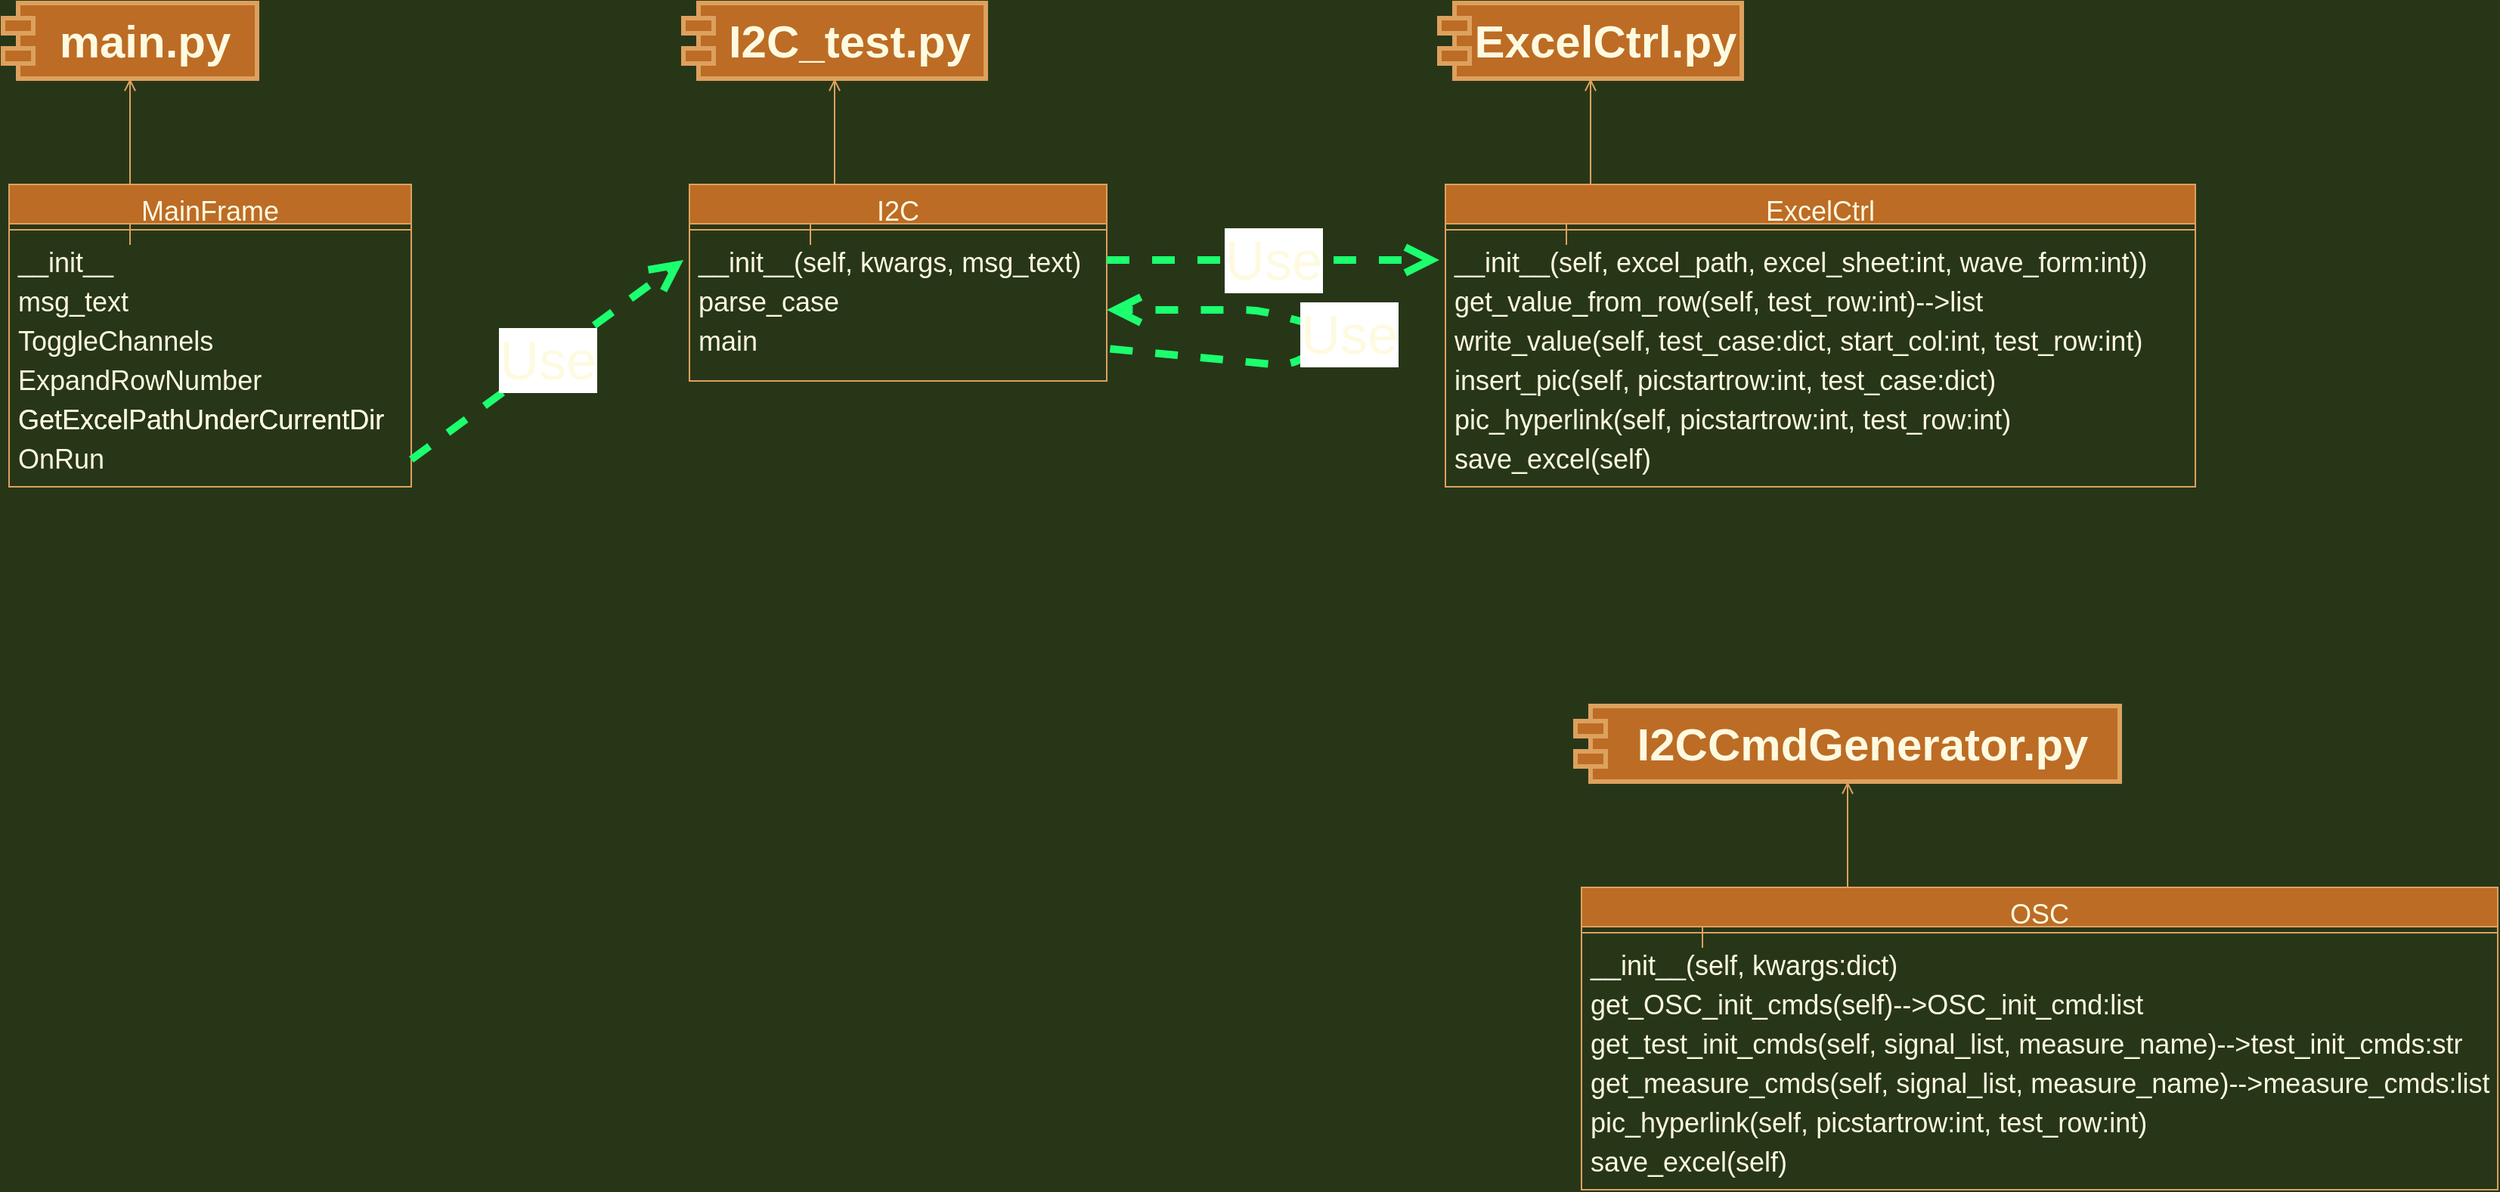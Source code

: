 <mxfile version="15.2.1" type="github">
  <diagram id="C5RBs43oDa-KdzZeNtuy" name="I2C Diagram">
    <mxGraphModel dx="1940" dy="1286" grid="1" gridSize="10" guides="1" tooltips="1" connect="1" arrows="1" fold="1" page="1" pageScale="1" pageWidth="827" pageHeight="1169" background="#283618" math="0" shadow="0">
      <root>
        <mxCell id="WIyWlLk6GJQsqaUBKTNV-0" />
        <mxCell id="WIyWlLk6GJQsqaUBKTNV-1" parent="WIyWlLk6GJQsqaUBKTNV-0" />
        <mxCell id="vuCsuV92tiSEWa9CnFil-13" value="main.py" style="shape=module;align=left;spacingLeft=20;align=center;verticalAlign=top;fillColor=#BC6C25;strokeColor=#DDA15E;fontColor=#FEFAE0;strokeWidth=3;fontStyle=1;fontSize=30;" vertex="1" parent="WIyWlLk6GJQsqaUBKTNV-1">
          <mxGeometry x="-450" y="120" width="168" height="50" as="geometry" />
        </mxCell>
        <mxCell id="vuCsuV92tiSEWa9CnFil-24" style="edgeStyle=orthogonalEdgeStyle;rounded=0;orthogonalLoop=1;jettySize=auto;html=1;entryX=0.5;entryY=1;entryDx=0;entryDy=0;endArrow=open;endFill=0;labelBackgroundColor=#283618;strokeColor=#DDA15E;fontColor=#FEFAE0;" edge="1" parent="WIyWlLk6GJQsqaUBKTNV-1" target="vuCsuV92tiSEWa9CnFil-13">
          <mxGeometry relative="1" as="geometry">
            <mxPoint x="-366" y="280" as="sourcePoint" />
            <Array as="points">
              <mxPoint x="-366" y="250" />
            </Array>
          </mxGeometry>
        </mxCell>
        <mxCell id="vuCsuV92tiSEWa9CnFil-41" value="MainFrame" style="swimlane;fontStyle=0;align=center;verticalAlign=top;childLayout=stackLayout;horizontal=1;startSize=26;horizontalStack=0;resizeParent=1;resizeLast=0;collapsible=1;marginBottom=0;rounded=0;shadow=0;strokeWidth=1;fillColor=#BC6C25;strokeColor=#DDA15E;fontColor=#FEFAE0;fontSize=18;" vertex="1" parent="WIyWlLk6GJQsqaUBKTNV-1">
          <mxGeometry x="-446" y="240" width="266" height="200" as="geometry">
            <mxRectangle x="120" y="360" width="160" height="26" as="alternateBounds" />
          </mxGeometry>
        </mxCell>
        <mxCell id="vuCsuV92tiSEWa9CnFil-44" value="" style="line;html=1;strokeWidth=1;align=left;verticalAlign=middle;spacingTop=-1;spacingLeft=3;spacingRight=3;rotatable=0;labelPosition=right;points=[];portConstraint=eastwest;labelBackgroundColor=#283618;fillColor=#BC6C25;strokeColor=#DDA15E;fontColor=#FEFAE0;fontSize=18;" vertex="1" parent="vuCsuV92tiSEWa9CnFil-41">
          <mxGeometry y="26" width="266" height="8" as="geometry" />
        </mxCell>
        <mxCell id="vuCsuV92tiSEWa9CnFil-45" value="__init__" style="text;align=left;verticalAlign=top;spacingLeft=4;spacingRight=4;overflow=hidden;rotatable=0;points=[[0,0.5],[1,0.5]];portConstraint=eastwest;fontStyle=0;fontColor=#FEFAE0;fontSize=18;" vertex="1" parent="vuCsuV92tiSEWa9CnFil-41">
          <mxGeometry y="34" width="266" height="26" as="geometry" />
        </mxCell>
        <mxCell id="vuCsuV92tiSEWa9CnFil-46" value="msg_text" style="text;align=left;verticalAlign=top;spacingLeft=4;spacingRight=4;overflow=hidden;rotatable=0;points=[[0,0.5],[1,0.5]];portConstraint=eastwest;fontColor=#FEFAE0;fontSize=18;" vertex="1" parent="vuCsuV92tiSEWa9CnFil-41">
          <mxGeometry y="60" width="266" height="26" as="geometry" />
        </mxCell>
        <mxCell id="vuCsuV92tiSEWa9CnFil-47" value="ToggleChannels" style="text;align=left;verticalAlign=top;spacingLeft=4;spacingRight=4;overflow=hidden;rotatable=0;points=[[0,0.5],[1,0.5]];portConstraint=eastwest;fontColor=#FEFAE0;fontSize=18;" vertex="1" parent="vuCsuV92tiSEWa9CnFil-41">
          <mxGeometry y="86" width="266" height="26" as="geometry" />
        </mxCell>
        <mxCell id="vuCsuV92tiSEWa9CnFil-48" value="ExpandRowNumber" style="text;align=left;verticalAlign=top;spacingLeft=4;spacingRight=4;overflow=hidden;rotatable=0;points=[[0,0.5],[1,0.5]];portConstraint=eastwest;fontColor=#FEFAE0;fontSize=18;" vertex="1" parent="vuCsuV92tiSEWa9CnFil-41">
          <mxGeometry y="112" width="266" height="26" as="geometry" />
        </mxCell>
        <mxCell id="vuCsuV92tiSEWa9CnFil-50" value="GetExcelPathUnderCurrentDir" style="text;align=left;verticalAlign=top;spacingLeft=4;spacingRight=4;overflow=hidden;rotatable=0;points=[[0,0.5],[1,0.5]];portConstraint=eastwest;fontColor=#FEFAE0;fontSize=18;" vertex="1" parent="vuCsuV92tiSEWa9CnFil-41">
          <mxGeometry y="138" width="266" height="26" as="geometry" />
        </mxCell>
        <mxCell id="vuCsuV92tiSEWa9CnFil-51" value="OnRun" style="text;align=left;verticalAlign=top;spacingLeft=4;spacingRight=4;overflow=hidden;rotatable=0;points=[[0,0.5],[1,0.5]];portConstraint=eastwest;fontColor=#FEFAE0;fontSize=18;" vertex="1" parent="vuCsuV92tiSEWa9CnFil-41">
          <mxGeometry y="164" width="266" height="36" as="geometry" />
        </mxCell>
        <mxCell id="vuCsuV92tiSEWa9CnFil-49" value="GetExcelPathUnderCurrentDir" style="text;align=left;verticalAlign=top;spacingLeft=4;spacingRight=4;overflow=hidden;rotatable=0;points=[[0,0.5],[1,0.5]];portConstraint=eastwest;fontColor=#FEFAE0;fontSize=18;" vertex="1" parent="WIyWlLk6GJQsqaUBKTNV-1">
          <mxGeometry x="-446" y="378" width="276" height="26" as="geometry" />
        </mxCell>
        <mxCell id="vuCsuV92tiSEWa9CnFil-52" value="I2C_test.py" style="shape=module;align=left;spacingLeft=20;align=center;verticalAlign=top;fillColor=#BC6C25;strokeColor=#DDA15E;fontColor=#FEFAE0;strokeWidth=3;fontStyle=1;fontSize=30;" vertex="1" parent="WIyWlLk6GJQsqaUBKTNV-1">
          <mxGeometry y="120" width="200" height="50" as="geometry" />
        </mxCell>
        <mxCell id="vuCsuV92tiSEWa9CnFil-53" style="edgeStyle=orthogonalEdgeStyle;rounded=0;orthogonalLoop=1;jettySize=auto;html=1;entryX=0.5;entryY=1;entryDx=0;entryDy=0;endArrow=open;endFill=0;labelBackgroundColor=#283618;strokeColor=#DDA15E;fontColor=#FEFAE0;" edge="1" target="vuCsuV92tiSEWa9CnFil-52" parent="WIyWlLk6GJQsqaUBKTNV-1">
          <mxGeometry relative="1" as="geometry">
            <mxPoint x="84" y="280" as="sourcePoint" />
            <Array as="points">
              <mxPoint x="84" y="250" />
            </Array>
          </mxGeometry>
        </mxCell>
        <mxCell id="vuCsuV92tiSEWa9CnFil-54" value="I2C" style="swimlane;fontStyle=0;align=center;verticalAlign=top;childLayout=stackLayout;horizontal=1;startSize=26;horizontalStack=0;resizeParent=1;resizeLast=0;collapsible=1;marginBottom=0;rounded=0;shadow=0;strokeWidth=1;fillColor=#BC6C25;strokeColor=#DDA15E;fontColor=#FEFAE0;fontSize=18;" vertex="1" parent="WIyWlLk6GJQsqaUBKTNV-1">
          <mxGeometry x="4" y="240" width="276" height="130" as="geometry">
            <mxRectangle x="120" y="360" width="160" height="26" as="alternateBounds" />
          </mxGeometry>
        </mxCell>
        <mxCell id="vuCsuV92tiSEWa9CnFil-55" value="" style="line;html=1;strokeWidth=1;align=left;verticalAlign=middle;spacingTop=-1;spacingLeft=3;spacingRight=3;rotatable=0;labelPosition=right;points=[];portConstraint=eastwest;labelBackgroundColor=#283618;fillColor=#BC6C25;strokeColor=#DDA15E;fontColor=#FEFAE0;fontSize=18;" vertex="1" parent="vuCsuV92tiSEWa9CnFil-54">
          <mxGeometry y="26" width="276" height="8" as="geometry" />
        </mxCell>
        <mxCell id="vuCsuV92tiSEWa9CnFil-56" value="__init__(self, kwargs, msg_text)" style="text;align=left;verticalAlign=top;spacingLeft=4;spacingRight=4;overflow=hidden;rotatable=0;points=[[0,0.5],[1,0.5]];portConstraint=eastwest;fontStyle=0;fontColor=#FEFAE0;fontSize=18;" vertex="1" parent="vuCsuV92tiSEWa9CnFil-54">
          <mxGeometry y="34" width="276" height="26" as="geometry" />
        </mxCell>
        <mxCell id="vuCsuV92tiSEWa9CnFil-57" value="parse_case" style="text;align=left;verticalAlign=top;spacingLeft=4;spacingRight=4;overflow=hidden;rotatable=0;points=[[0,0.5],[1,0.5]];portConstraint=eastwest;fontColor=#FEFAE0;fontSize=18;" vertex="1" parent="vuCsuV92tiSEWa9CnFil-54">
          <mxGeometry y="60" width="276" height="26" as="geometry" />
        </mxCell>
        <mxCell id="vuCsuV92tiSEWa9CnFil-58" value="main" style="text;align=left;verticalAlign=top;spacingLeft=4;spacingRight=4;overflow=hidden;rotatable=0;points=[[0,0.5],[1,0.5]];portConstraint=eastwest;fontColor=#FEFAE0;fontSize=18;" vertex="1" parent="vuCsuV92tiSEWa9CnFil-54">
          <mxGeometry y="86" width="276" height="26" as="geometry" />
        </mxCell>
        <mxCell id="vuCsuV92tiSEWa9CnFil-86" value="Use" style="endArrow=open;endSize=12;dashed=1;html=1;fontSize=36;fontColor=#FEFAE0;strokeColor=#1CFF6F;strokeWidth=5;fillColor=#BC6C25;exitX=1.008;exitY=0.876;exitDx=0;exitDy=0;exitPerimeter=0;" edge="1" parent="vuCsuV92tiSEWa9CnFil-54" source="vuCsuV92tiSEWa9CnFil-58">
          <mxGeometry width="160" relative="1" as="geometry">
            <mxPoint x="256" y="120" as="sourcePoint" />
            <mxPoint x="276" y="83" as="targetPoint" />
            <Array as="points">
              <mxPoint x="396" y="120" />
              <mxPoint x="436" y="99" />
              <mxPoint x="376" y="83" />
            </Array>
          </mxGeometry>
        </mxCell>
        <mxCell id="vuCsuV92tiSEWa9CnFil-65" value="ExcelCtrl.py" style="shape=module;align=left;spacingLeft=20;align=center;verticalAlign=top;fillColor=#BC6C25;strokeColor=#DDA15E;fontColor=#FEFAE0;strokeWidth=3;fontStyle=1;fontSize=30;" vertex="1" parent="WIyWlLk6GJQsqaUBKTNV-1">
          <mxGeometry x="500" y="120" width="200" height="50" as="geometry" />
        </mxCell>
        <mxCell id="vuCsuV92tiSEWa9CnFil-66" style="edgeStyle=orthogonalEdgeStyle;rounded=0;orthogonalLoop=1;jettySize=auto;html=1;entryX=0.5;entryY=1;entryDx=0;entryDy=0;endArrow=open;endFill=0;labelBackgroundColor=#283618;strokeColor=#DDA15E;fontColor=#FEFAE0;" edge="1" target="vuCsuV92tiSEWa9CnFil-65" parent="WIyWlLk6GJQsqaUBKTNV-1">
          <mxGeometry relative="1" as="geometry">
            <mxPoint x="584" y="280" as="sourcePoint" />
            <Array as="points">
              <mxPoint x="584" y="250" />
            </Array>
          </mxGeometry>
        </mxCell>
        <mxCell id="vuCsuV92tiSEWa9CnFil-67" value="ExcelCtrl" style="swimlane;fontStyle=0;align=center;verticalAlign=top;childLayout=stackLayout;horizontal=1;startSize=26;horizontalStack=0;resizeParent=1;resizeLast=0;collapsible=1;marginBottom=0;rounded=0;shadow=0;strokeWidth=1;fillColor=#BC6C25;strokeColor=#DDA15E;fontColor=#FEFAE0;fontSize=18;" vertex="1" parent="WIyWlLk6GJQsqaUBKTNV-1">
          <mxGeometry x="504" y="240" width="496" height="200" as="geometry">
            <mxRectangle x="120" y="360" width="160" height="26" as="alternateBounds" />
          </mxGeometry>
        </mxCell>
        <mxCell id="vuCsuV92tiSEWa9CnFil-68" value="" style="line;html=1;strokeWidth=1;align=left;verticalAlign=middle;spacingTop=-1;spacingLeft=3;spacingRight=3;rotatable=0;labelPosition=right;points=[];portConstraint=eastwest;labelBackgroundColor=#283618;fillColor=#BC6C25;strokeColor=#DDA15E;fontColor=#FEFAE0;fontSize=18;" vertex="1" parent="vuCsuV92tiSEWa9CnFil-67">
          <mxGeometry y="26" width="496" height="8" as="geometry" />
        </mxCell>
        <mxCell id="vuCsuV92tiSEWa9CnFil-69" value="__init__(self, excel_path, excel_sheet:int, wave_form:int))" style="text;align=left;verticalAlign=top;spacingLeft=4;spacingRight=4;overflow=hidden;rotatable=0;points=[[0,0.5],[1,0.5]];portConstraint=eastwest;fontStyle=0;fontColor=#FEFAE0;fontSize=18;" vertex="1" parent="vuCsuV92tiSEWa9CnFil-67">
          <mxGeometry y="34" width="496" height="26" as="geometry" />
        </mxCell>
        <mxCell id="vuCsuV92tiSEWa9CnFil-70" value="get_value_from_row(self, test_row:int)--&gt;list" style="text;align=left;verticalAlign=top;spacingLeft=4;spacingRight=4;overflow=hidden;rotatable=0;points=[[0,0.5],[1,0.5]];portConstraint=eastwest;fontColor=#FEFAE0;fontSize=18;" vertex="1" parent="vuCsuV92tiSEWa9CnFil-67">
          <mxGeometry y="60" width="496" height="26" as="geometry" />
        </mxCell>
        <mxCell id="vuCsuV92tiSEWa9CnFil-71" value="write_value(self, test_case:dict, start_col:int, test_row:int)" style="text;align=left;verticalAlign=top;spacingLeft=4;spacingRight=4;overflow=hidden;rotatable=0;points=[[0,0.5],[1,0.5]];portConstraint=eastwest;fontColor=#FEFAE0;fontSize=18;" vertex="1" parent="vuCsuV92tiSEWa9CnFil-67">
          <mxGeometry y="86" width="496" height="26" as="geometry" />
        </mxCell>
        <mxCell id="vuCsuV92tiSEWa9CnFil-73" value="insert_pic(self, picstartrow:int, test_case:dict)" style="text;align=left;verticalAlign=top;spacingLeft=4;spacingRight=4;overflow=hidden;rotatable=0;points=[[0,0.5],[1,0.5]];portConstraint=eastwest;fontColor=#FEFAE0;fontSize=18;" vertex="1" parent="vuCsuV92tiSEWa9CnFil-67">
          <mxGeometry y="112" width="496" height="26" as="geometry" />
        </mxCell>
        <mxCell id="vuCsuV92tiSEWa9CnFil-72" value="pic_hyperlink(self, picstartrow:int, test_row:int)" style="text;align=left;verticalAlign=top;spacingLeft=4;spacingRight=4;overflow=hidden;rotatable=0;points=[[0,0.5],[1,0.5]];portConstraint=eastwest;fontColor=#FEFAE0;fontSize=18;" vertex="1" parent="vuCsuV92tiSEWa9CnFil-67">
          <mxGeometry y="138" width="496" height="26" as="geometry" />
        </mxCell>
        <mxCell id="vuCsuV92tiSEWa9CnFil-74" value="save_excel(self)" style="text;align=left;verticalAlign=top;spacingLeft=4;spacingRight=4;overflow=hidden;rotatable=0;points=[[0,0.5],[1,0.5]];portConstraint=eastwest;fontColor=#FEFAE0;fontSize=18;" vertex="1" parent="vuCsuV92tiSEWa9CnFil-67">
          <mxGeometry y="164" width="496" height="26" as="geometry" />
        </mxCell>
        <mxCell id="vuCsuV92tiSEWa9CnFil-81" value="Use" style="endArrow=open;endSize=12;dashed=1;html=1;fontSize=36;fontColor=#FEFAE0;strokeColor=#1CFF6F;strokeWidth=5;fillColor=#BC6C25;exitX=1;exitY=0.5;exitDx=0;exitDy=0;" edge="1" parent="WIyWlLk6GJQsqaUBKTNV-1" source="vuCsuV92tiSEWa9CnFil-51">
          <mxGeometry width="160" relative="1" as="geometry">
            <mxPoint x="-170" y="420" as="sourcePoint" />
            <mxPoint y="290" as="targetPoint" />
          </mxGeometry>
        </mxCell>
        <mxCell id="vuCsuV92tiSEWa9CnFil-84" value="Use" style="endArrow=open;endSize=12;dashed=1;html=1;fontSize=36;fontColor=#FEFAE0;strokeColor=#1CFF6F;strokeWidth=5;fillColor=#BC6C25;" edge="1" parent="WIyWlLk6GJQsqaUBKTNV-1">
          <mxGeometry width="160" relative="1" as="geometry">
            <mxPoint x="280" y="290" as="sourcePoint" />
            <mxPoint x="500" y="290" as="targetPoint" />
          </mxGeometry>
        </mxCell>
        <mxCell id="vuCsuV92tiSEWa9CnFil-88" value="I2CCmdGenerator.py" style="shape=module;align=left;spacingLeft=20;align=center;verticalAlign=top;fillColor=#BC6C25;strokeColor=#DDA15E;fontColor=#FEFAE0;strokeWidth=3;fontStyle=1;fontSize=30;" vertex="1" parent="WIyWlLk6GJQsqaUBKTNV-1">
          <mxGeometry x="590" y="585" width="360" height="50" as="geometry" />
        </mxCell>
        <mxCell id="vuCsuV92tiSEWa9CnFil-89" style="edgeStyle=orthogonalEdgeStyle;rounded=0;orthogonalLoop=1;jettySize=auto;html=1;entryX=0.5;entryY=1;entryDx=0;entryDy=0;endArrow=open;endFill=0;labelBackgroundColor=#283618;strokeColor=#DDA15E;fontColor=#FEFAE0;" edge="1" target="vuCsuV92tiSEWa9CnFil-88" parent="WIyWlLk6GJQsqaUBKTNV-1">
          <mxGeometry relative="1" as="geometry">
            <mxPoint x="674" y="745.0" as="sourcePoint" />
            <Array as="points">
              <mxPoint x="674" y="715" />
            </Array>
          </mxGeometry>
        </mxCell>
        <mxCell id="vuCsuV92tiSEWa9CnFil-90" value="OSC" style="swimlane;fontStyle=0;align=center;verticalAlign=top;childLayout=stackLayout;horizontal=1;startSize=26;horizontalStack=0;resizeParent=1;resizeLast=0;collapsible=1;marginBottom=0;rounded=0;shadow=0;strokeWidth=1;fillColor=#BC6C25;strokeColor=#DDA15E;fontColor=#FEFAE0;fontSize=18;" vertex="1" parent="WIyWlLk6GJQsqaUBKTNV-1">
          <mxGeometry x="594" y="705" width="606" height="200" as="geometry">
            <mxRectangle x="120" y="360" width="160" height="26" as="alternateBounds" />
          </mxGeometry>
        </mxCell>
        <mxCell id="vuCsuV92tiSEWa9CnFil-91" value="" style="line;html=1;strokeWidth=1;align=left;verticalAlign=middle;spacingTop=-1;spacingLeft=3;spacingRight=3;rotatable=0;labelPosition=right;points=[];portConstraint=eastwest;labelBackgroundColor=#283618;fillColor=#BC6C25;strokeColor=#DDA15E;fontColor=#FEFAE0;fontSize=18;" vertex="1" parent="vuCsuV92tiSEWa9CnFil-90">
          <mxGeometry y="26" width="606" height="8" as="geometry" />
        </mxCell>
        <mxCell id="vuCsuV92tiSEWa9CnFil-92" value="__init__(self, kwargs:dict)" style="text;align=left;verticalAlign=top;spacingLeft=4;spacingRight=4;overflow=hidden;rotatable=0;points=[[0,0.5],[1,0.5]];portConstraint=eastwest;fontStyle=0;fontColor=#FEFAE0;fontSize=18;" vertex="1" parent="vuCsuV92tiSEWa9CnFil-90">
          <mxGeometry y="34" width="606" height="26" as="geometry" />
        </mxCell>
        <mxCell id="vuCsuV92tiSEWa9CnFil-93" value="get_OSC_init_cmds(self)--&gt;OSC_init_cmd:list" style="text;align=left;verticalAlign=top;spacingLeft=4;spacingRight=4;overflow=hidden;rotatable=0;points=[[0,0.5],[1,0.5]];portConstraint=eastwest;fontColor=#FEFAE0;fontSize=18;" vertex="1" parent="vuCsuV92tiSEWa9CnFil-90">
          <mxGeometry y="60" width="606" height="26" as="geometry" />
        </mxCell>
        <mxCell id="vuCsuV92tiSEWa9CnFil-94" value="get_test_init_cmds(self, signal_list, measure_name)--&gt;test_init_cmds:str" style="text;align=left;verticalAlign=top;spacingLeft=4;spacingRight=4;overflow=hidden;rotatable=0;points=[[0,0.5],[1,0.5]];portConstraint=eastwest;fontColor=#FEFAE0;fontSize=18;" vertex="1" parent="vuCsuV92tiSEWa9CnFil-90">
          <mxGeometry y="86" width="606" height="26" as="geometry" />
        </mxCell>
        <mxCell id="vuCsuV92tiSEWa9CnFil-95" value="get_measure_cmds(self, signal_list, measure_name)--&gt;measure_cmds:list" style="text;align=left;verticalAlign=top;spacingLeft=4;spacingRight=4;overflow=hidden;rotatable=0;points=[[0,0.5],[1,0.5]];portConstraint=eastwest;fontColor=#FEFAE0;fontSize=18;" vertex="1" parent="vuCsuV92tiSEWa9CnFil-90">
          <mxGeometry y="112" width="606" height="26" as="geometry" />
        </mxCell>
        <mxCell id="vuCsuV92tiSEWa9CnFil-96" value="pic_hyperlink(self, picstartrow:int, test_row:int)" style="text;align=left;verticalAlign=top;spacingLeft=4;spacingRight=4;overflow=hidden;rotatable=0;points=[[0,0.5],[1,0.5]];portConstraint=eastwest;fontColor=#FEFAE0;fontSize=18;" vertex="1" parent="vuCsuV92tiSEWa9CnFil-90">
          <mxGeometry y="138" width="606" height="26" as="geometry" />
        </mxCell>
        <mxCell id="vuCsuV92tiSEWa9CnFil-97" value="save_excel(self)" style="text;align=left;verticalAlign=top;spacingLeft=4;spacingRight=4;overflow=hidden;rotatable=0;points=[[0,0.5],[1,0.5]];portConstraint=eastwest;fontColor=#FEFAE0;fontSize=18;" vertex="1" parent="vuCsuV92tiSEWa9CnFil-90">
          <mxGeometry y="164" width="606" height="26" as="geometry" />
        </mxCell>
      </root>
    </mxGraphModel>
  </diagram>
</mxfile>
